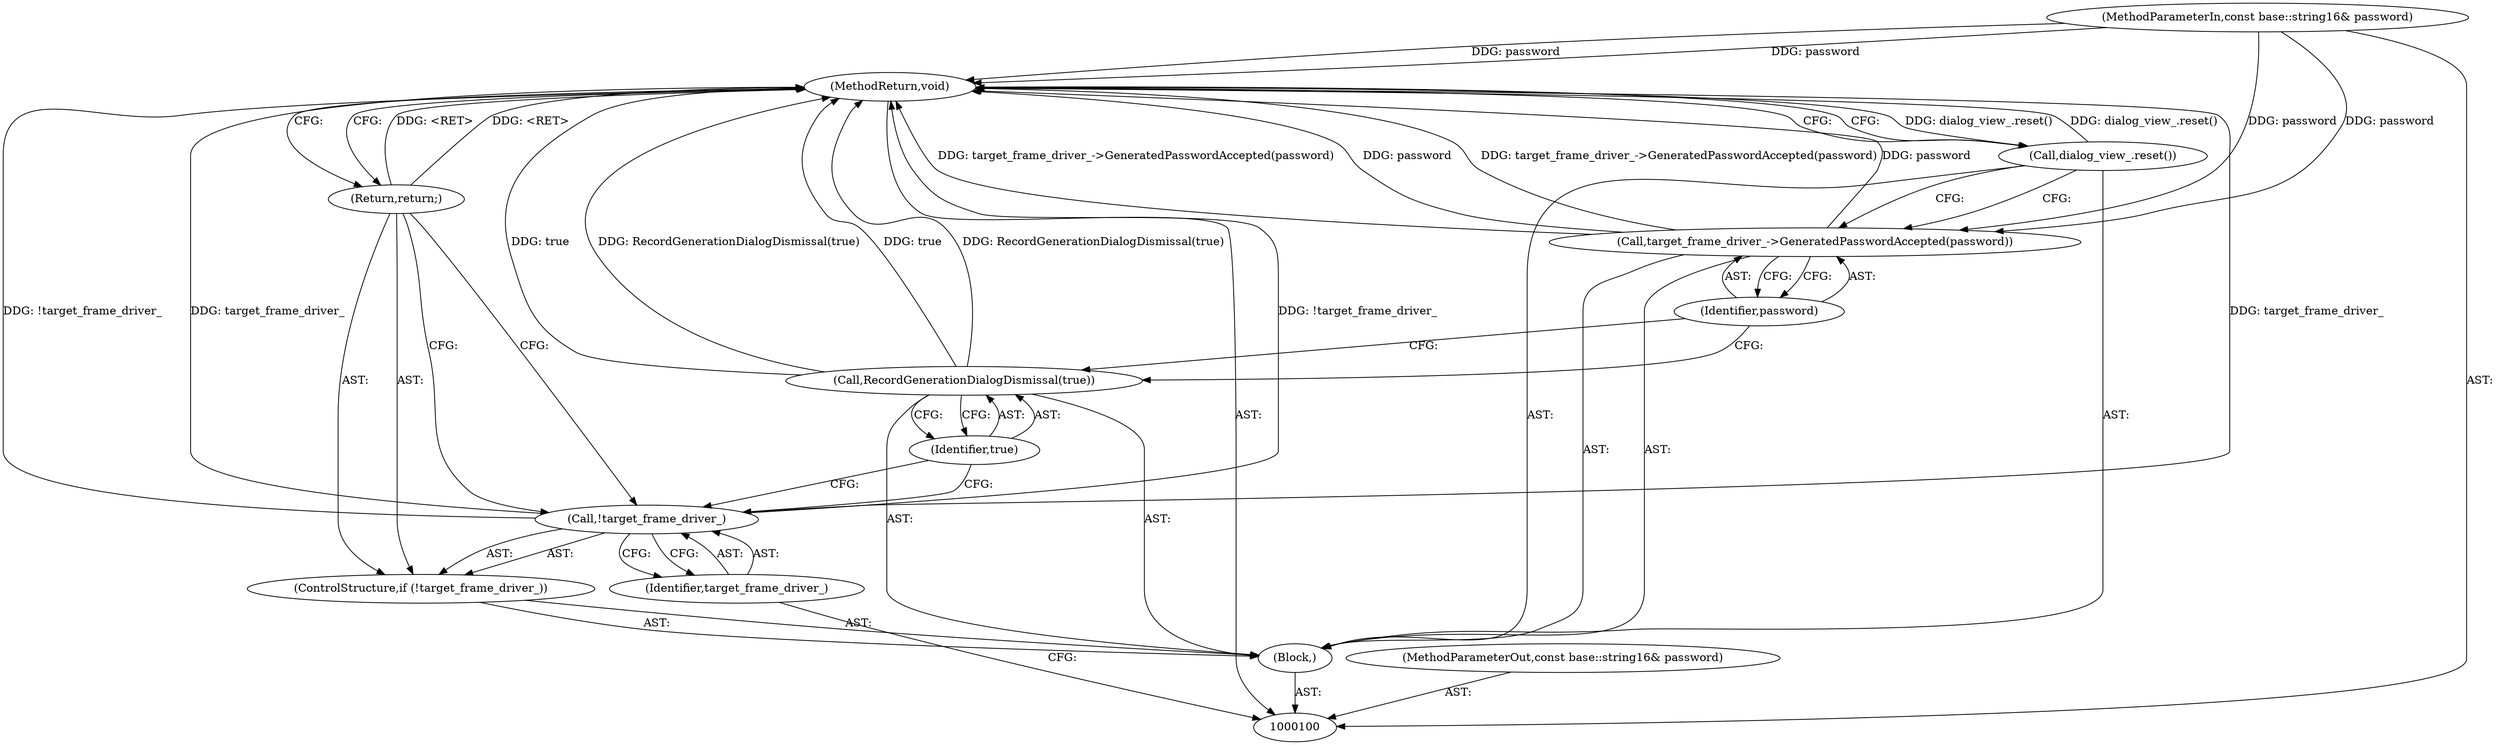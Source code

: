digraph "1_Chrome_961d0cda4cfc3bcf04aa48ccc32772d63af12d9b_6" {
"1000112" [label="(MethodReturn,void)"];
"1000102" [label="(Block,)"];
"1000101" [label="(MethodParameterIn,const base::string16& password)"];
"1000132" [label="(MethodParameterOut,const base::string16& password)"];
"1000103" [label="(ControlStructure,if (!target_frame_driver_))"];
"1000104" [label="(Call,!target_frame_driver_)"];
"1000105" [label="(Identifier,target_frame_driver_)"];
"1000106" [label="(Return,return;)"];
"1000107" [label="(Call,RecordGenerationDialogDismissal(true))"];
"1000108" [label="(Identifier,true)"];
"1000109" [label="(Call,target_frame_driver_->GeneratedPasswordAccepted(password))"];
"1000110" [label="(Identifier,password)"];
"1000111" [label="(Call,dialog_view_.reset())"];
"1000112" -> "1000100"  [label="AST: "];
"1000112" -> "1000106"  [label="CFG: "];
"1000112" -> "1000111"  [label="CFG: "];
"1000107" -> "1000112"  [label="DDG: true"];
"1000107" -> "1000112"  [label="DDG: RecordGenerationDialogDismissal(true)"];
"1000104" -> "1000112"  [label="DDG: !target_frame_driver_"];
"1000104" -> "1000112"  [label="DDG: target_frame_driver_"];
"1000111" -> "1000112"  [label="DDG: dialog_view_.reset()"];
"1000109" -> "1000112"  [label="DDG: target_frame_driver_->GeneratedPasswordAccepted(password)"];
"1000109" -> "1000112"  [label="DDG: password"];
"1000101" -> "1000112"  [label="DDG: password"];
"1000106" -> "1000112"  [label="DDG: <RET>"];
"1000102" -> "1000100"  [label="AST: "];
"1000103" -> "1000102"  [label="AST: "];
"1000107" -> "1000102"  [label="AST: "];
"1000109" -> "1000102"  [label="AST: "];
"1000111" -> "1000102"  [label="AST: "];
"1000101" -> "1000100"  [label="AST: "];
"1000101" -> "1000112"  [label="DDG: password"];
"1000101" -> "1000109"  [label="DDG: password"];
"1000132" -> "1000100"  [label="AST: "];
"1000103" -> "1000102"  [label="AST: "];
"1000104" -> "1000103"  [label="AST: "];
"1000106" -> "1000103"  [label="AST: "];
"1000104" -> "1000103"  [label="AST: "];
"1000104" -> "1000105"  [label="CFG: "];
"1000105" -> "1000104"  [label="AST: "];
"1000106" -> "1000104"  [label="CFG: "];
"1000108" -> "1000104"  [label="CFG: "];
"1000104" -> "1000112"  [label="DDG: !target_frame_driver_"];
"1000104" -> "1000112"  [label="DDG: target_frame_driver_"];
"1000105" -> "1000104"  [label="AST: "];
"1000105" -> "1000100"  [label="CFG: "];
"1000104" -> "1000105"  [label="CFG: "];
"1000106" -> "1000103"  [label="AST: "];
"1000106" -> "1000104"  [label="CFG: "];
"1000112" -> "1000106"  [label="CFG: "];
"1000106" -> "1000112"  [label="DDG: <RET>"];
"1000107" -> "1000102"  [label="AST: "];
"1000107" -> "1000108"  [label="CFG: "];
"1000108" -> "1000107"  [label="AST: "];
"1000110" -> "1000107"  [label="CFG: "];
"1000107" -> "1000112"  [label="DDG: true"];
"1000107" -> "1000112"  [label="DDG: RecordGenerationDialogDismissal(true)"];
"1000108" -> "1000107"  [label="AST: "];
"1000108" -> "1000104"  [label="CFG: "];
"1000107" -> "1000108"  [label="CFG: "];
"1000109" -> "1000102"  [label="AST: "];
"1000109" -> "1000110"  [label="CFG: "];
"1000110" -> "1000109"  [label="AST: "];
"1000111" -> "1000109"  [label="CFG: "];
"1000109" -> "1000112"  [label="DDG: target_frame_driver_->GeneratedPasswordAccepted(password)"];
"1000109" -> "1000112"  [label="DDG: password"];
"1000101" -> "1000109"  [label="DDG: password"];
"1000110" -> "1000109"  [label="AST: "];
"1000110" -> "1000107"  [label="CFG: "];
"1000109" -> "1000110"  [label="CFG: "];
"1000111" -> "1000102"  [label="AST: "];
"1000111" -> "1000109"  [label="CFG: "];
"1000112" -> "1000111"  [label="CFG: "];
"1000111" -> "1000112"  [label="DDG: dialog_view_.reset()"];
}
